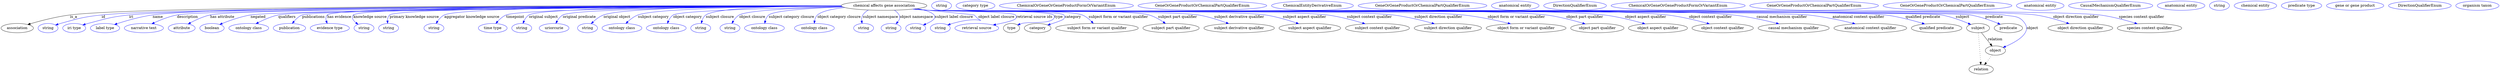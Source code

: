 digraph {
	graph [bb="0,0,9636.6,283"];
	node [label="\N"];
	"chemical affects gene association"	[height=0.5,
		label="chemical affects gene association",
		pos="3407.4,265",
		width=4.5857];
	association	[height=0.5,
		pos="62.394,178",
		width=1.7332];
	"chemical affects gene association" -> association	[label=is_a,
		lp="280.39,221.5",
		pos="e,102.9,191.85 3242.2,264.38 2637,265.44 561.64,266.32 266.39,229 213.09,222.26 153.56,206.71 112.63,194.73"];
	id	[color=blue,
		height=0.5,
		label=string,
		pos="181.39,178",
		width=1.0652];
	"chemical affects gene association" -> id	[color=blue,
		label=id,
		lp="395.39,221.5",
		pos="e,210.38,189.98 3242.6,263.95 2653.4,263.52 671.79,259.76 388.39,229 316.64,221.21 298.9,215.43 229.39,196 226.29,195.13 223.09,\
194.17 219.89,193.15",
		style=solid];
	iri	[color=blue,
		height=0.5,
		label="iri type",
		pos="282.39,178",
		width=1.2277];
	"chemical affects gene association" -> iri	[color=blue,
		label=iri,
		lp="501.39,221.5",
		pos="e,315.32,190.15 3242.6,263.89 2667,263.23 766,258.82 493.39,229 422.08,221.2 404.75,214.31 335.39,196 332.02,195.11 328.55,194.13 \
325.07,193.11",
		style=solid];
	name	[color=blue,
		height=0.5,
		label="label type",
		pos="401.39,178",
		width=1.5707];
	"chemical affects gene association" -> name	[color=blue,
		label=name,
		lp="604.39,221.5",
		pos="e,437.62,191.84 3242.3,264.4 2678.2,265.42 846.65,265.84 584.39,229 536.84,222.32 484.1,207.03 447.5,195.11",
		style=solid];
	description	[color=blue,
		height=0.5,
		label="narrative text",
		pos="551.39,178",
		width=2.0943];
	"chemical affects gene association" -> description	[color=blue,
		label=description,
		lp="717.89,221.5",
		pos="e,581.51,194.58 3242.4,263.54 2670.9,261.72 803.3,253.91 677.39,229 647.23,223.03 615.03,210.13 590.74,198.93",
		style=solid];
	"has attribute"	[color=blue,
		height=0.5,
		label=attribute,
		pos="696.39,178",
		width=1.4443];
	"chemical affects gene association" -> "has attribute"	[color=blue,
		label="has attribute",
		lp="852.39,221.5",
		pos="e,721.31,194.09 3242.5,263.66 2688.8,262.28 924.18,255.78 805.39,229 778.86,223.02 751.01,210.12 730.11,198.92",
		style=solid];
	negated	[color=blue,
		height=0.5,
		label=boolean,
		pos="813.39,178",
		width=1.2999];
	"chemical affects gene association" -> negated	[color=blue,
		label=negated,
		lp="990.39,221.5",
		pos="e,843.01,192.07 3242.9,263.05 2712.2,259.8 1073.5,248.25 961.39,229 923.33,222.46 881.82,207.73 852.47,195.94",
		style=solid];
	qualifiers	[color=blue,
		height=0.5,
		label="ontology class",
		pos="954.39,178",
		width=2.1304];
	"chemical affects gene association" -> qualifiers	[color=blue,
		label=qualifiers,
		lp="1101.9,221.5",
		pos="e,981.91,194.8 3242.8,263.32 2727.7,260.98 1174.2,252.01 1068.4,229 1041.2,223.09 1012.6,210.5 990.8,199.43",
		style=solid];
	publications	[color=blue,
		height=0.5,
		label=publication,
		pos="1111.4,178",
		width=1.7332];
	"chemical affects gene association" -> publications	[color=blue,
		label=publications,
		lp="1204.4,221.5",
		pos="e,1122.5,195.86 3243,263.11 2732.9,260.12 1208.1,249.5 1160.4,229 1148,223.68 1137.2,213.58 1128.8,203.85",
		style=solid];
	"has evidence"	[color=blue,
		height=0.5,
		label="evidence type",
		pos="1267.4,178",
		width=2.0943];
	"chemical affects gene association" -> "has evidence"	[color=blue,
		label="has evidence",
		lp="1303.9,221.5",
		pos="e,1257.3,196 3242.2,264.38 2744.6,265.12 1292.1,264.27 1257.4,229 1251.3,222.83 1251.3,214.08 1253.7,205.63",
		style=solid];
	"knowledge source"	[color=blue,
		height=0.5,
		label=string,
		pos="1399.4,178",
		width=1.0652];
	"chemical affects gene association" -> "knowledge source"	[color=blue,
		label="knowledge source",
		lp="1422.9,221.5",
		pos="e,1376.5,192.5 3242.3,264.24 2761.1,264.54 1391.3,262.45 1358.4,229 1349.1,219.57 1357.1,208.23 1368.3,198.73",
		style=solid];
	"primary knowledge source"	[color=blue,
		height=0.5,
		label=string,
		pos="1494.4,178",
		width=1.0652];
	"chemical affects gene association" -> "primary knowledge source"	[color=blue,
		label="primary knowledge source",
		lp="1593.4,221.5",
		pos="e,1490.5,196.31 3242.4,263.9 2784.6,263.23 1530,258.69 1498.4,229 1492.3,223.3 1490.2,214.88 1490,206.57",
		style=solid];
	"aggregator knowledge source"	[color=blue,
		height=0.5,
		label=string,
		pos="1669.4,178",
		width=1.0652];
	"chemical affects gene association" -> "aggregator knowledge source"	[color=blue,
		label="aggregator knowledge source",
		lp="1815.9,221.5",
		pos="e,1677.7,195.76 3242,264.36 2828.4,264.77 1777.3,262.48 1709.4,229 1698.6,223.65 1689.7,213.83 1683.1,204.3",
		style=solid];
	timepoint	[color=blue,
		height=0.5,
		label="time type",
		pos="1896.4,178",
		width=1.5346];
	"chemical affects gene association" -> timepoint	[color=blue,
		label=timepoint,
		lp="1983.4,221.5",
		pos="e,1908.4,195.84 3242.8,263.24 2873.6,261.1 2007.2,253.5 1948.4,229 1935.4,223.6 1923.9,213.35 1914.9,203.53",
		style=solid];
	"original subject"	[color=blue,
		height=0.5,
		label=string,
		pos="2008.4,178",
		width=1.0652];
	"chemical affects gene association" -> "original subject"	[color=blue,
		label="original subject",
		lp="2092.4,221.5",
		pos="e,2013.1,196.06 3242.3,264.12 2888.9,263.78 2087.2,259.63 2036.4,229 2027.5,223.66 2021.3,214.42 2016.9,205.32",
		style=solid];
	"original predicate"	[color=blue,
		height=0.5,
		label=uriorcurie,
		pos="2133.4,178",
		width=1.5887];
	"chemical affects gene association" -> "original predicate"	[color=blue,
		label="original predicate",
		lp="2230.9,221.5",
		pos="e,2140.1,196.15 3242.9,263.31 2916.4,261.4 2213.7,254.35 2167.4,229 2157.7,223.71 2150.3,214.34 2144.8,205.14",
		style=solid];
	"original object"	[color=blue,
		height=0.5,
		label=string,
		pos="2262.4,178",
		width=1.0652];
	"chemical affects gene association" -> "original object"	[color=blue,
		label="original object",
		lp="2375.9,221.5",
		pos="e,2276.4,194.87 3242.2,264.42 2960.1,264.28 2407.9,259.99 2324.4,229 2309.2,223.35 2294.9,212.35 2283.8,202.11",
		style=solid];
	"subject category"	[color=blue,
		height=0.5,
		label="ontology class",
		pos="2395.4,178",
		width=2.1304];
	"chemical affects gene association" -> "subject category"	[color=blue,
		label="subject category",
		lp="2516.9,221.5",
		pos="e,2410.4,195.82 3242.6,263.57 2990,262.06 2528.7,255.64 2457.4,229 2442.6,223.47 2428.7,212.91 2417.8,202.92",
		style=solid];
	"object category"	[color=blue,
		height=0.5,
		label="ontology class",
		pos="2566.4,178",
		width=2.1304];
	"chemical affects gene association" -> "object category"	[color=blue,
		label="object category",
		lp="2648.9,221.5",
		pos="e,2570.8,195.98 3245.7,261.12 3016.2,256.45 2620.5,245.98 2593.4,229 2584.8,223.62 2578.8,214.49 2574.6,205.5",
		style=solid];
	"subject closure"	[color=blue,
		height=0.5,
		label=string,
		pos="2699.4,178",
		width=1.0652];
	"chemical affects gene association" -> "subject closure"	[color=blue,
		label="subject closure",
		lp="2773.9,221.5",
		pos="e,2701.5,196.29 3242.3,264.82 3052.3,264.33 2760.9,258.64 2719.4,229 2711.9,223.61 2707.1,214.89 2704.2,206.23",
		style=solid];
	"object closure"	[color=blue,
		height=0.5,
		label=string,
		pos="2812.4,178",
		width=1.0652];
	"chemical affects gene association" -> "object closure"	[color=blue,
		label="object closure",
		lp="2898.4,221.5",
		pos="e,2819.8,196.03 3246.3,260.9 3093.6,256.83 2882.5,247.86 2848.4,229 2838.6,223.57 2830.7,214.18 2824.9,205",
		style=solid];
	"subject category closure"	[color=blue,
		height=0.5,
		label="ontology class",
		pos="2945.4,178",
		width=2.1304];
	"chemical affects gene association" -> "subject category closure"	[color=blue,
		label="subject category closure",
		lp="3049.9,221.5",
		pos="e,2946.5,196.13 3248.7,259.96 3130.2,255.55 2985,246.6 2962.4,229 2955.2,223.42 2951,214.66 2948.6,206.02",
		style=solid];
	"object category closure"	[color=blue,
		height=0.5,
		label="ontology class",
		pos="3138.4,178",
		width=2.1304];
	"chemical affects gene association" -> "object category closure"	[color=blue,
		label="object category closure",
		lp="3233.9,221.5",
		pos="e,3137.9,196.29 3256.3,257.71 3210.2,252.79 3167.1,244.14 3150.4,229 3144,223.21 3140.7,214.66 3139.1,206.26",
		style=solid];
	"subject namespace"	[color=blue,
		height=0.5,
		label=string,
		pos="3328.4,178",
		width=1.0652];
	"chemical affects gene association" -> "subject namespace"	[color=blue,
		label="subject namespace",
		lp="3393.4,221.5",
		pos="e,3322.5,196.09 3347,248.19 3338.5,243.39 3330.8,237.14 3325.4,229 3321,222.34 3320.1,214.03 3320.8,206.11",
		style=solid];
	"object namespace"	[color=blue,
		height=0.5,
		label=string,
		pos="3434.4,178",
		width=1.0652];
	"chemical affects gene association" -> "object namespace"	[color=blue,
		label="object namespace",
		lp="3532.4,221.5",
		pos="e,3453.4,194.12 3447.5,247.38 3454.6,242.53 3461.2,236.48 3465.4,229 3470.5,219.97 3466.7,210.23 3460.2,201.78",
		style=solid];
	"subject label closure"	[color=blue,
		height=0.5,
		label=string,
		pos="3529.4,178",
		width=1.0652];
	"chemical affects gene association" -> "subject label closure"	[color=blue,
		label="subject label closure",
		lp="3677.4,221.5",
		pos="e,3558.7,189.79 3534.7,253.51 3564.7,248.32 3590.7,240.57 3600.4,229 3604.7,223.88 3603.9,219.66 3600.4,214 3596.4,207.54 3582.5,\
200.12 3568.1,193.78",
		style=solid];
	"object label closure"	[color=blue,
		height=0.5,
		label=string,
		pos="3624.4,178",
		width=1.0652];
	"chemical affects gene association" -> "object label closure"	[color=blue,
		label="object label closure",
		lp="3840.9,221.5",
		pos="e,3653.4,189.94 3525.5,252.35 3626.2,242.38 3754.9,229.55 3755.4,229 3797.9,181.95 3796.1,231.18 3672.4,196 3669.3,195.12 3666.1,\
194.14 3662.9,193.12",
		style=solid];
	"retrieval source ids"	[color=blue,
		height=0.5,
		label="retrieval source",
		pos="3765.4,178",
		width=2.347];
	"chemical affects gene association" -> "retrieval source ids"	[color=blue,
		label="retrieval source ids",
		lp="3987.9,221.5",
		pos="e,3828.4,190.03 3522.5,252.05 3542.1,250.21 3562.3,248.45 3581.4,247 3599.9,245.6 3901.7,242.45 3914.4,229 3919,224.16 3918.5,219.23 \
3914.4,214 3909.2,207.48 3873.5,198.96 3838.3,191.96",
		style=solid];
	type	[height=0.5,
		pos="3899.4,178",
		width=0.86659];
	"chemical affects gene association" -> type	[color=blue,
		label=type,
		lp="4081.4,221.5",
		pos="e,3922.9,189.9 3521,251.91 3541.1,250.05 3561.9,248.32 3581.4,247 3608,245.2 4042.9,248.22 4061.4,229 4066,224.2 4065.7,219.05 4061.4,\
214 4043.6,193.41 3966.6,203.26 3940.4,196 3937.8,195.27 3935.1,194.42 3932.4,193.5",
		style=solid];
	category	[height=0.5,
		pos="4000.4,178",
		width=1.4263];
	"chemical affects gene association" -> category	[color=blue,
		label=category,
		lp="4136.9,221.5",
		pos="e,4039,190.03 3521,251.86 3541.1,250.01 3561.9,248.29 3581.4,247 3610.2,245.09 4081.3,249.79 4101.4,229 4106,224.21 4105.3,219.43 \
4101.4,214 4098,209.18 4072.9,200.47 4048.6,192.95",
		style=solid];
	"subject form or variant qualifier"	[height=0.5,
		pos="4229.4,178",
		width=4.4232];
	"chemical affects gene association" -> "subject form or variant qualifier"	[color=blue,
		label="subject form or variant qualifier",
		lp="4311.9,221.5",
		pos="e,4215.5,196.33 3520.6,251.84 3540.8,249.98 3561.7,248.26 3581.4,247 3647,242.8 4111.3,253.08 4172.4,229 4186.1,223.62 4198.6,213.43 \
4208.5,203.65",
		style=solid];
	"subject part qualifier"	[height=0.5,
		pos="4515.4,178",
		width=3.015];
	"chemical affects gene association" -> "subject part qualifier"	[color=blue,
		label="subject part qualifier",
		lp="4540.9,221.5",
		pos="e,4494.1,195.72 3519.6,251.77 3540.1,249.89 3561.4,248.19 3581.4,247 3675.6,241.41 4339.6,254.75 4430.4,229 4450.1,223.41 4469.9,\
212.14 4485.5,201.71",
		style=solid];
	"subject derivative qualifier"	[height=0.5,
		pos="4777.4,178",
		width=3.7733];
	"chemical affects gene association" -> "subject derivative qualifier"	[color=blue,
		label="subject derivative qualifier",
		lp="4778.9,221.5",
		pos="e,4737.5,195.26 3519.1,251.75 3539.8,249.86 3561.2,248.16 3581.4,247 3696.7,240.38 4506.5,247.72 4620.4,229 4657.3,222.93 4697.5,\
210.01 4728,198.82",
		style=solid];
	"subject aspect qualifier"	[height=0.5,
		pos="5050.4,178",
		width=3.3039];
	"chemical affects gene association" -> "subject aspect qualifier"	[color=blue,
		label="subject aspect qualifier",
		lp="5029.9,221.5",
		pos="e,5007.9,194.92 3519.1,251.69 3539.8,249.81 3561.2,248.12 3581.4,247 3725.4,238.98 4736.8,250.44 4879.4,229 4920.2,222.87 4964.9,\
209.56 4998.3,198.22",
		style=solid];
	"subject context qualifier"	[height=0.5,
		pos="5310.4,178",
		width=3.4303];
	"chemical affects gene association" -> "subject context qualifier"	[color=blue,
		label="subject context qualifier",
		lp="5280.4,221.5",
		pos="e,5263,194.69 3518.7,251.7 3539.5,249.8 3561.1,248.11 3581.4,247 3751.8,237.69 4948.2,251.57 5117.4,229 5163.8,222.8 5215.2,209.17 \
5253.2,197.71",
		style=solid];
	"subject direction qualifier"	[height=0.5,
		pos="5581.4,178",
		width=3.6108];
	"chemical affects gene association" -> "subject direction qualifier"	[color=blue,
		label="subject direction qualifier",
		lp="5545.4,221.5",
		pos="e,5530.2,194.59 3518.7,251.67 3539.5,249.78 3561.1,248.09 3581.4,247 3780,236.32 5174,253.19 5371.4,229 5422.4,222.76 5478.9,208.87 \
5520.5,197.32",
		style=solid];
	"object form or variant qualifier"	[height=0.5,
		pos="5883.4,178",
		width=4.2788];
	"chemical affects gene association" -> "object form or variant qualifier"	[color=blue,
		label="object form or variant qualifier",
		lp="5845.9,221.5",
		pos="e,5823.7,194.72 3518.7,251.65 3539.5,249.76 3561.1,248.08 3581.4,247 3810,234.86 5413.8,253.27 5641.4,229 5700.1,222.74 5765.7,208.74 \
5813.8,197.15",
		style=solid];
	"object part qualifier"	[height=0.5,
		pos="6158.4,178",
		width=2.8525];
	"chemical affects gene association" -> "object part qualifier"	[color=blue,
		label="object part qualifier",
		lp="6109.4,221.5",
		pos="e,6111.8,194.14 3518.7,251.63 3539.5,249.74 3561.1,248.07 3581.4,247 3845.4,233.13 5698.2,262.6 5960.4,229 6009,222.77 6062.9,208.68 \
6102.1,197.04",
		style=solid];
	"object aspect qualifier"	[height=0.5,
		pos="6392.4,178",
		width=3.1594];
	"chemical affects gene association" -> "object aspect qualifier"	[color=blue,
		label="object aspect qualifier",
		lp="6344.9,221.5",
		pos="e,6343,194.27 3518.7,251.62 3539.5,249.73 3561.1,248.06 3581.4,247 3870.2,231.92 5897.3,264.03 6184.4,229 6235.4,222.77 6292.1,208.67 \
6333.3,197.02",
		style=solid];
	"object context qualifier"	[height=0.5,
		pos="6642.4,178",
		width=3.2858];
	"chemical affects gene association" -> "object context qualifier"	[color=blue,
		label="object context qualifier",
		lp="6595.4,221.5",
		pos="e,6591.5,194.28 3518.2,251.65 3539.2,249.75 3560.9,248.06 3581.4,247 3897.3,230.6 6114.3,266.22 6428.4,229 6480.8,222.79 6539.1,\
208.68 6581.6,197.03",
		style=solid];
	"causal mechanism qualifier"	[height=0.5,
		pos="6915.4,178",
		width=3.8094];
	"chemical affects gene association" -> "causal mechanism qualifier"	[color=blue,
		label="causal mechanism qualifier",
		lp="6870.9,221.5",
		pos="e,6859,194.52 3518.2,251.64 3539.2,249.74 3560.9,248.06 3581.4,247 3925.5,229.23 6339.9,266.34 6682.4,229 6739.3,222.8 6802.7,208.7 \
6849,197.04",
		style=solid];
	"anatomical context qualifier"	[height=0.5,
		pos="7211.4,178",
		width=3.8997];
	"chemical affects gene association" -> "anatomical context qualifier"	[color=blue,
		label="anatomical context qualifier",
		lp="7165.4,221.5",
		pos="e,7153.5,194.53 3518.2,251.63 3539.2,249.73 3560.9,248.05 3581.4,247 3769.5,237.33 6785.1,248.89 6972.4,229 7030.8,222.8 7096.1,\
208.65 7143.6,196.98",
		style=solid];
	"qualified predicate"	[height=0.5,
		pos="7467.4,178",
		width=2.7081];
	"chemical affects gene association" -> "qualified predicate"	[color=blue,
		label="qualified predicate",
		lp="7414.4,221.5",
		pos="e,7421.6,193.94 3518.2,251.63 3539.2,249.72 3560.9,248.05 3581.4,247 3786,236.53 7066.1,254.77 7269.4,229 7318.4,222.79 7372.6,208.55 \
7411.9,196.85",
		style=solid];
	subject	[height=0.5,
		pos="7627.4,178",
		width=1.2277];
	"chemical affects gene association" -> subject	[color=blue,
		label=subject,
		lp="7567.4,221.5",
		pos="e,7599.3,192.04 3518.2,251.62 3539.2,249.72 3560.9,248.04 3581.4,247 3689.7,241.47 7378.5,247.52 7485.4,229 7522,222.65 7561.8,207.92 \
7589.9,196.09",
		style=solid];
	predicate	[height=0.5,
		pos="7744.4,178",
		width=1.5165];
	"chemical affects gene association" -> predicate	[color=blue,
		label=predicate,
		lp="7689.4,221.5",
		pos="e,7713.3,192.86 3518.2,251.62 3539.2,249.72 3560.9,248.04 3581.4,247 3692.8,241.32 7487.4,247.45 7597.4,229 7634.5,222.77 7674.9,\
208.45 7703.9,196.72",
		style=solid];
	object	[height=0.5,
		pos="7694.4,91",
		width=1.0832];
	"chemical affects gene association" -> object	[color=blue,
		label=object,
		lp="7837.4,178",
		pos="e,7723.9,102.76 3518.2,251.62 3539.2,249.72 3560.9,248.04 3581.4,247 3696.4,241.14 7614.4,251.38 7727.4,229 7765.5,221.44 7786.7,\
228.26 7808.4,196 7833.8,158.28 7775.4,124.88 7733.2,106.64",
		style=solid];
	"object direction qualifier"	[height=0.5,
		pos="8022.4,178",
		width=3.4664];
	"chemical affects gene association" -> "object direction qualifier"	[color=blue,
		label="object direction qualifier",
		lp="8005.4,221.5",
		pos="e,7979.8,194.92 3518.2,251.61 3539.2,249.71 3560.9,248.04 3581.4,247 3818.2,234.96 7614.7,262.74 7849.4,229 7890.8,223.05 7936.2,\
209.66 7970.1,198.23",
		style=solid];
	"species context qualifier"	[height=0.5,
		pos="8289.4,178",
		width=3.4483];
	"chemical affects gene association" -> "species context qualifier"	[color=blue,
		label="species context qualifier",
		lp="8258.9,221.5",
		pos="e,8242.3,194.8 3518.2,251.61 3539.2,249.71 3560.9,248.04 3581.4,247 3832,234.29 7848.6,261.37 8097.4,229 8143.6,222.98 8194.7,209.34 \
8232.5,197.83",
		style=solid];
	association_type	[color=blue,
		height=0.5,
		label=string,
		pos="3628.4,265",
		width=1.0652];
	association_category	[color=blue,
		height=0.5,
		label="category type",
		pos="3759.4,265",
		width=2.0762];
	"chemical affects gene association_subject form or variant qualifier"	[color=blue,
		height=0.5,
		label=ChemicalOrGeneOrGeneProductFormOrVariantEnum,
		pos="4110.4,265",
		width=7.1855];
	"chemical affects gene association_subject part qualifier"	[color=blue,
		height=0.5,
		label=GeneOrGeneProductOrChemicalPartQualifierEnum,
		pos="4635.4,265",
		width=6.8966];
	"chemical affects gene association_subject derivative qualifier"	[color=blue,
		height=0.5,
		label=ChemicalEntityDerivativeEnum,
		pos="5059.4,265",
		width=4.3871];
	"chemical affects gene association_subject aspect qualifier"	[color=blue,
		height=0.5,
		label=GeneOrGeneProductOrChemicalPartQualifierEnum,
		pos="5483.4,265",
		width=6.8966];
	"chemical affects gene association_subject context qualifier"	[color=blue,
		height=0.5,
		label="anatomical entity",
		pos="5841.4,265",
		width=2.5456];
	"chemical affects gene association_subject direction qualifier"	[color=blue,
		height=0.5,
		label=DirectionQualifierEnum,
		pos="6072.4,265",
		width=3.358];
	"chemical affects gene association_object form or variant qualifier"	[color=blue,
		height=0.5,
		label=ChemicalOrGeneOrGeneProductFormOrVariantEnum,
		pos="6470.4,265",
		width=7.1855];
	"chemical affects gene association_object part qualifier"	[color=blue,
		height=0.5,
		label=GeneOrGeneProductOrChemicalPartQualifierEnum,
		pos="6995.4,265",
		width=6.8966];
	"chemical affects gene association_object aspect qualifier"	[color=blue,
		height=0.5,
		label=GeneOrGeneProductOrChemicalPartQualifierEnum,
		pos="7510.4,265",
		width=6.8966];
	"chemical affects gene association_object context qualifier"	[color=blue,
		height=0.5,
		label="anatomical entity",
		pos="7868.4,265",
		width=2.5456];
	"chemical affects gene association_causal mechanism qualifier"	[color=blue,
		height=0.5,
		label=CausalMechanismQualifierEnum,
		pos="8140.4,265",
		width=4.5135];
	"chemical affects gene association_anatomical context qualifier"	[color=blue,
		height=0.5,
		label="anatomical entity",
		pos="8412.4,265",
		width=2.5456];
	"chemical affects gene association_qualified predicate"	[color=blue,
		height=0.5,
		label=string,
		pos="8560.4,265",
		width=1.0652];
	subject -> object	[label=relation,
		lp="7693.4,134.5",
		pos="e,7681.7,108.05 7640.3,160.61 7650.3,147.95 7664.3,130.24 7675.5,115.98"];
	relation	[height=0.5,
		pos="7639.4,18",
		width=1.2999];
	subject -> relation	[pos="e,7638.1,36.188 7628.7,159.79 7630.8,132.48 7634.8,78.994 7637.3,46.38",
		style=dotted];
	"chemical affects gene association_subject"	[color=blue,
		height=0.5,
		label="chemical entity",
		pos="8698.4,265",
		width=2.2748];
	"chemical affects gene association_predicate"	[color=blue,
		height=0.5,
		label="predicate type",
		pos="8876.4,265",
		width=2.1665];
	object -> relation	[pos="e,7652.2,35.54 7681.9,73.889 7675,64.939 7666.2,53.617 7658.4,43.584",
		style=dotted];
	"chemical affects gene association_object"	[color=blue,
		height=0.5,
		label="gene or gene product",
		pos="9082.4,265",
		width=3.0692];
	"chemical affects gene association_object direction qualifier"	[color=blue,
		height=0.5,
		label=DirectionQualifierEnum,
		pos="9331.4,265",
		width=3.358];
	"chemical affects gene association_species context qualifier"	[color=blue,
		height=0.5,
		label="organism taxon",
		pos="9553.4,265",
		width=2.3109];
}

